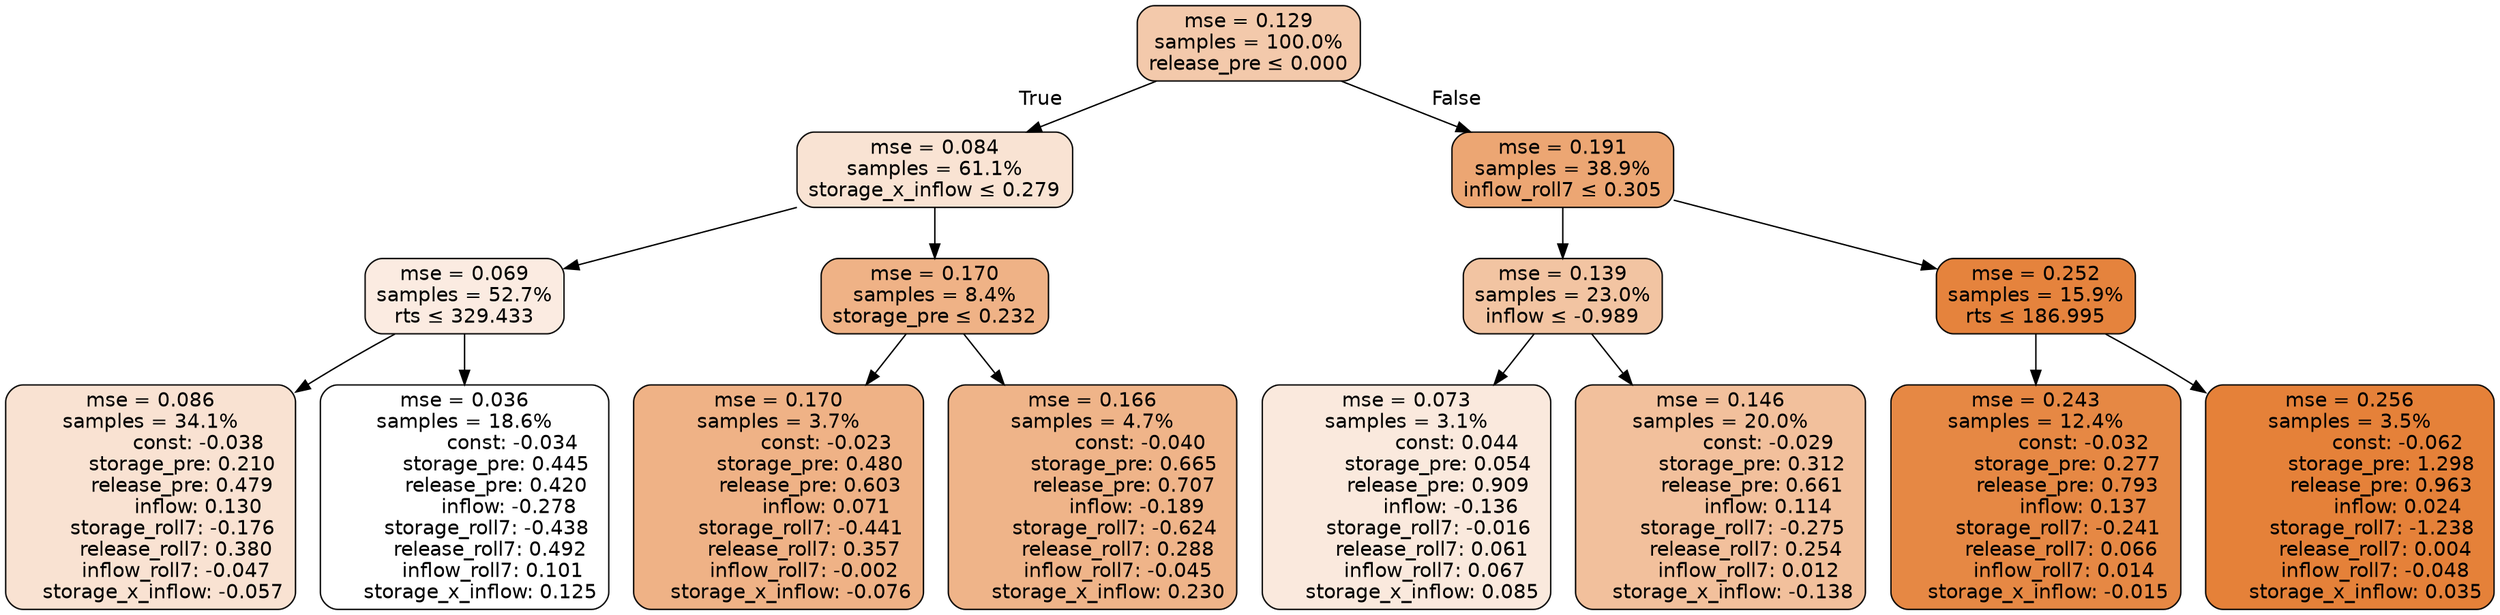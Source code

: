 digraph tree {
bgcolor="transparent"
node [shape=rectangle, style="filled, rounded", color="black", fontname=helvetica] ;
edge [fontname=helvetica] ;
	"0" [label="mse = 0.129
samples = 100.0%
release_pre &le; 0.000", fillcolor="#f3c9ab"]
	"1" [label="mse = 0.084
samples = 61.1%
storage_x_inflow &le; 0.279", fillcolor="#f9e3d3"]
	"2" [label="mse = 0.069
samples = 52.7%
rts &le; 329.433", fillcolor="#fbebe1"]
	"3" [label="mse = 0.086
samples = 34.1%
               const: -0.038
          storage_pre: 0.210
          release_pre: 0.479
               inflow: 0.130
       storage_roll7: -0.176
        release_roll7: 0.380
        inflow_roll7: -0.047
    storage_x_inflow: -0.057", fillcolor="#f9e2d2"]
	"4" [label="mse = 0.036
samples = 18.6%
               const: -0.034
          storage_pre: 0.445
          release_pre: 0.420
              inflow: -0.278
       storage_roll7: -0.438
        release_roll7: 0.492
         inflow_roll7: 0.101
     storage_x_inflow: 0.125", fillcolor="#ffffff"]
	"5" [label="mse = 0.170
samples = 8.4%
storage_pre &le; 0.232", fillcolor="#efb286"]
	"6" [label="mse = 0.170
samples = 3.7%
               const: -0.023
          storage_pre: 0.480
          release_pre: 0.603
               inflow: 0.071
       storage_roll7: -0.441
        release_roll7: 0.357
        inflow_roll7: -0.002
    storage_x_inflow: -0.076", fillcolor="#efb286"]
	"7" [label="mse = 0.166
samples = 4.7%
               const: -0.040
          storage_pre: 0.665
          release_pre: 0.707
              inflow: -0.189
       storage_roll7: -0.624
        release_roll7: 0.288
        inflow_roll7: -0.045
     storage_x_inflow: 0.230", fillcolor="#efb489"]
	"8" [label="mse = 0.191
samples = 38.9%
inflow_roll7 &le; 0.305", fillcolor="#eca673"]
	"9" [label="mse = 0.139
samples = 23.0%
inflow &le; -0.989", fillcolor="#f2c4a2"]
	"10" [label="mse = 0.073
samples = 3.1%
                const: 0.044
          storage_pre: 0.054
          release_pre: 0.909
              inflow: -0.136
       storage_roll7: -0.016
        release_roll7: 0.061
         inflow_roll7: 0.067
     storage_x_inflow: 0.085", fillcolor="#fae9dd"]
	"11" [label="mse = 0.146
samples = 20.0%
               const: -0.029
          storage_pre: 0.312
          release_pre: 0.661
               inflow: 0.114
       storage_roll7: -0.275
        release_roll7: 0.254
         inflow_roll7: 0.012
    storage_x_inflow: -0.138", fillcolor="#f2c09c"]
	"12" [label="mse = 0.252
samples = 15.9%
rts &le; 186.995", fillcolor="#e5833d"]
	"13" [label="mse = 0.243
samples = 12.4%
               const: -0.032
          storage_pre: 0.277
          release_pre: 0.793
               inflow: 0.137
       storage_roll7: -0.241
        release_roll7: 0.066
         inflow_roll7: 0.014
    storage_x_inflow: -0.015", fillcolor="#e68844"]
	"14" [label="mse = 0.256
samples = 3.5%
               const: -0.062
          storage_pre: 1.298
          release_pre: 0.963
               inflow: 0.024
       storage_roll7: -1.238
        release_roll7: 0.004
        inflow_roll7: -0.048
     storage_x_inflow: 0.035", fillcolor="#e58139"]

	"0" -> "1" [labeldistance=2.5, labelangle=45, headlabel="True"]
	"1" -> "2"
	"2" -> "3"
	"2" -> "4"
	"1" -> "5"
	"5" -> "6"
	"5" -> "7"
	"0" -> "8" [labeldistance=2.5, labelangle=-45, headlabel="False"]
	"8" -> "9"
	"9" -> "10"
	"9" -> "11"
	"8" -> "12"
	"12" -> "13"
	"12" -> "14"
}